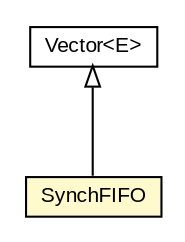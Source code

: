#!/usr/local/bin/dot
#
# Class diagram 
# Generated by UMLGraph version 5.3 (http://www.umlgraph.org/)
#

digraph G {
	edge [fontname="arial",fontsize=10,labelfontname="arial",labelfontsize=10];
	node [fontname="arial",fontsize=10,shape=plaintext];
	nodesep=0.25;
	ranksep=0.5;
	// context.arch.util.SynchFIFO
	c101204 [label=<<table title="context.arch.util.SynchFIFO" border="0" cellborder="1" cellspacing="0" cellpadding="2" port="p" bgcolor="lemonChiffon" href="./SynchFIFO.html">
		<tr><td><table border="0" cellspacing="0" cellpadding="1">
<tr><td align="center" balign="center"> SynchFIFO </td></tr>
		</table></td></tr>
		</table>>, fontname="arial", fontcolor="black", fontsize=10.0];
	//context.arch.util.SynchFIFO extends java.util.Vector<java.lang.Object>
	c101374:p -> c101204:p [dir=back,arrowtail=empty];
	// java.util.Vector<E>
	c101374 [label=<<table title="java.util.Vector" border="0" cellborder="1" cellspacing="0" cellpadding="2" port="p" href="http://java.sun.com/j2se/1.4.2/docs/api/java/util/Vector.html">
		<tr><td><table border="0" cellspacing="0" cellpadding="1">
<tr><td align="center" balign="center"> Vector&lt;E&gt; </td></tr>
		</table></td></tr>
		</table>>, fontname="arial", fontcolor="black", fontsize=10.0];
}

